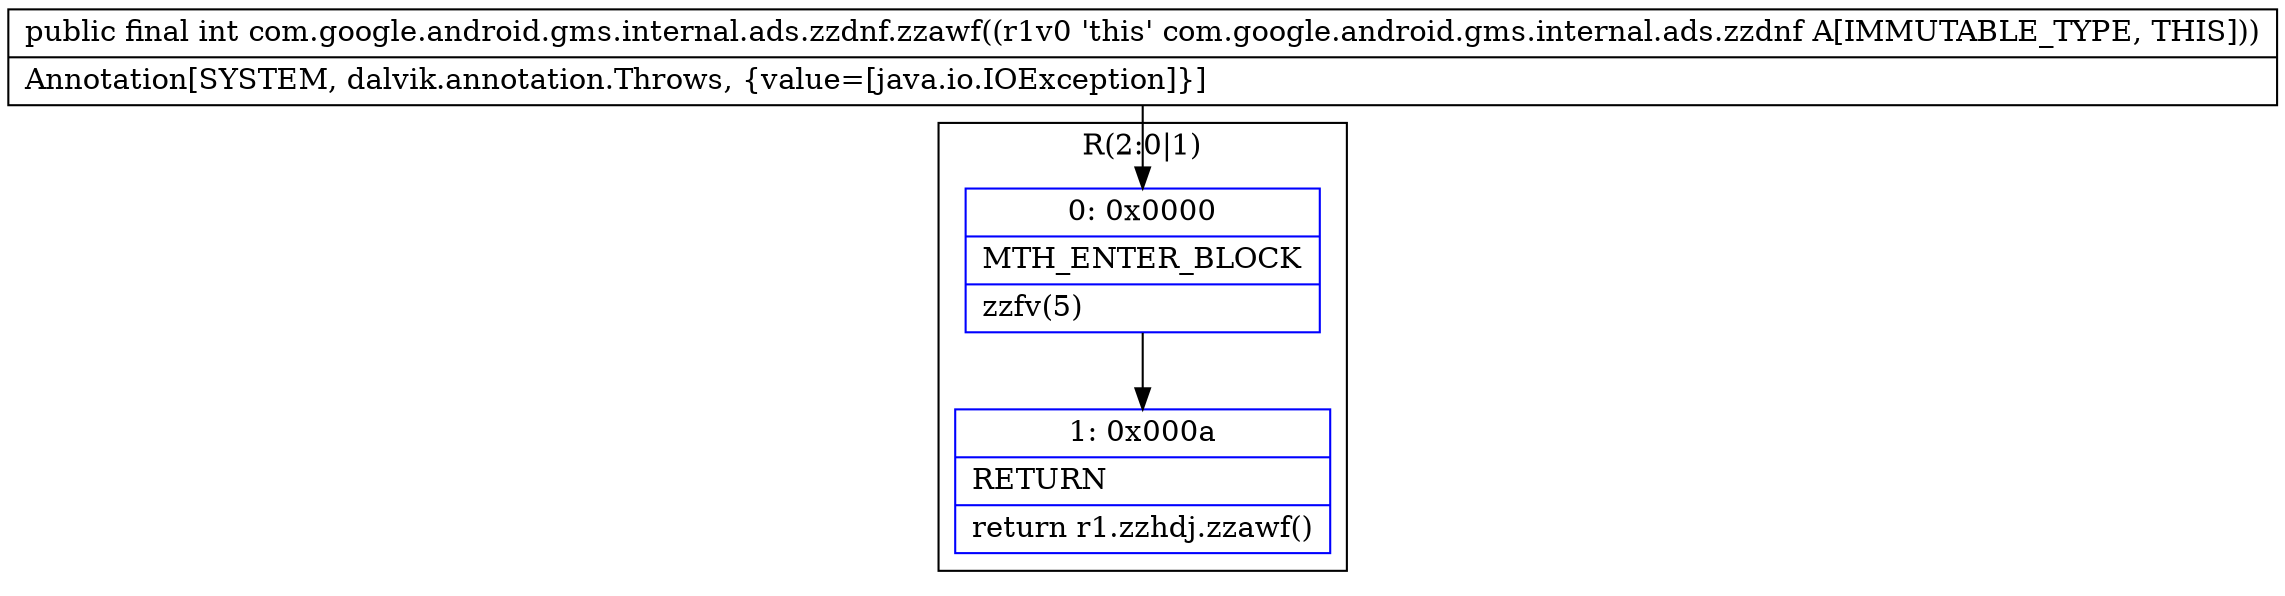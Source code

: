 digraph "CFG forcom.google.android.gms.internal.ads.zzdnf.zzawf()I" {
subgraph cluster_Region_77827202 {
label = "R(2:0|1)";
node [shape=record,color=blue];
Node_0 [shape=record,label="{0\:\ 0x0000|MTH_ENTER_BLOCK\l|zzfv(5)\l}"];
Node_1 [shape=record,label="{1\:\ 0x000a|RETURN\l|return r1.zzhdj.zzawf()\l}"];
}
MethodNode[shape=record,label="{public final int com.google.android.gms.internal.ads.zzdnf.zzawf((r1v0 'this' com.google.android.gms.internal.ads.zzdnf A[IMMUTABLE_TYPE, THIS]))  | Annotation[SYSTEM, dalvik.annotation.Throws, \{value=[java.io.IOException]\}]\l}"];
MethodNode -> Node_0;
Node_0 -> Node_1;
}

